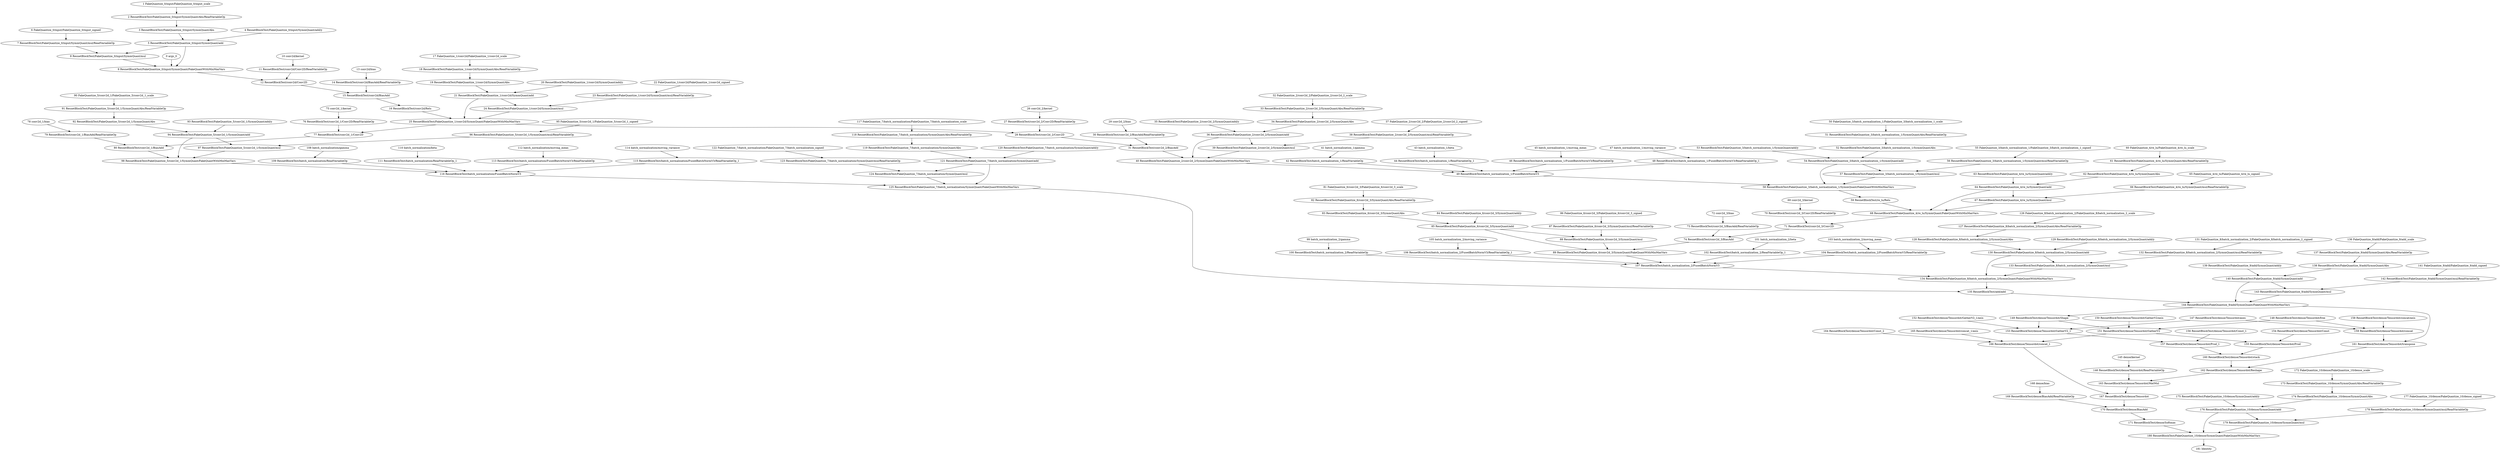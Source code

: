 strict digraph  {
"0 args_0" [id=0, op=Placeholder];
"1 FakeQuantize_0/input/FakeQuantize_0/input_scale" [id=1, op=Placeholder];
"2 ResnetBlockTest/FakeQuantize_0/input/SymmQuant/Abs/ReadVariableOp" [id=2, op=ReadVariableOp];
"3 ResnetBlockTest/FakeQuantize_0/input/SymmQuant/Abs" [id=3, op=Abs];
"4 ResnetBlockTest/FakeQuantize_0/input/SymmQuant/add/y" [id=4, op=Const];
"5 ResnetBlockTest/FakeQuantize_0/input/SymmQuant/add" [id=5, op=AddV2];
"6 FakeQuantize_0/input/FakeQuantize_0/input_signed" [id=6, op=Placeholder];
"7 ResnetBlockTest/FakeQuantize_0/input/SymmQuant/mul/ReadVariableOp" [id=7, op=ReadVariableOp];
"8 ResnetBlockTest/FakeQuantize_0/input/SymmQuant/mul" [id=8, op=Mul];
"9 ResnetBlockTest/FakeQuantize_0/input/SymmQuant/FakeQuantWithMinMaxVars" [id=9, op=FakeQuantWithMinMaxVars];
"10 conv2d/kernel" [id=10, op=Placeholder];
"11 ResnetBlockTest/conv2d/Conv2D/ReadVariableOp" [id=11, op=ReadVariableOp];
"12 ResnetBlockTest/conv2d/Conv2D" [id=12, op=Conv2D];
"13 conv2d/bias" [id=13, op=Placeholder];
"14 ResnetBlockTest/conv2d/BiasAdd/ReadVariableOp" [id=14, op=ReadVariableOp];
"15 ResnetBlockTest/conv2d/BiasAdd" [id=15, op=BiasAdd];
"16 ResnetBlockTest/conv2d/Relu" [id=16, op=Relu];
"17 FakeQuantize_1/conv2d/FakeQuantize_1/conv2d_scale" [id=17, op=Placeholder];
"18 ResnetBlockTest/FakeQuantize_1/conv2d/SymmQuant/Abs/ReadVariableOp" [id=18, op=ReadVariableOp];
"19 ResnetBlockTest/FakeQuantize_1/conv2d/SymmQuant/Abs" [id=19, op=Abs];
"20 ResnetBlockTest/FakeQuantize_1/conv2d/SymmQuant/add/y" [id=20, op=Const];
"21 ResnetBlockTest/FakeQuantize_1/conv2d/SymmQuant/add" [id=21, op=AddV2];
"22 FakeQuantize_1/conv2d/FakeQuantize_1/conv2d_signed" [id=22, op=Placeholder];
"23 ResnetBlockTest/FakeQuantize_1/conv2d/SymmQuant/mul/ReadVariableOp" [id=23, op=ReadVariableOp];
"24 ResnetBlockTest/FakeQuantize_1/conv2d/SymmQuant/mul" [id=24, op=Mul];
"25 ResnetBlockTest/FakeQuantize_1/conv2d/SymmQuant/FakeQuantWithMinMaxVars" [id=25, op=FakeQuantWithMinMaxVars];
"26 conv2d_2/kernel" [id=26, op=Placeholder];
"27 ResnetBlockTest/conv2d_2/Conv2D/ReadVariableOp" [id=27, op=ReadVariableOp];
"28 ResnetBlockTest/conv2d_2/Conv2D" [id=28, op=Conv2D];
"29 conv2d_2/bias" [id=29, op=Placeholder];
"30 ResnetBlockTest/conv2d_2/BiasAdd/ReadVariableOp" [id=30, op=ReadVariableOp];
"31 ResnetBlockTest/conv2d_2/BiasAdd" [id=31, op=BiasAdd];
"32 FakeQuantize_2/conv2d_2/FakeQuantize_2/conv2d_2_scale" [id=32, op=Placeholder];
"33 ResnetBlockTest/FakeQuantize_2/conv2d_2/SymmQuant/Abs/ReadVariableOp" [id=33, op=ReadVariableOp];
"34 ResnetBlockTest/FakeQuantize_2/conv2d_2/SymmQuant/Abs" [id=34, op=Abs];
"35 ResnetBlockTest/FakeQuantize_2/conv2d_2/SymmQuant/add/y" [id=35, op=Const];
"36 ResnetBlockTest/FakeQuantize_2/conv2d_2/SymmQuant/add" [id=36, op=AddV2];
"37 FakeQuantize_2/conv2d_2/FakeQuantize_2/conv2d_2_signed" [id=37, op=Placeholder];
"38 ResnetBlockTest/FakeQuantize_2/conv2d_2/SymmQuant/mul/ReadVariableOp" [id=38, op=ReadVariableOp];
"39 ResnetBlockTest/FakeQuantize_2/conv2d_2/SymmQuant/mul" [id=39, op=Mul];
"40 ResnetBlockTest/FakeQuantize_2/conv2d_2/SymmQuant/FakeQuantWithMinMaxVars" [id=40, op=FakeQuantWithMinMaxVars];
"41 batch_normalization_1/gamma" [id=41, op=Placeholder];
"42 ResnetBlockTest/batch_normalization_1/ReadVariableOp" [id=42, op=ReadVariableOp];
"43 batch_normalization_1/beta" [id=43, op=Placeholder];
"44 ResnetBlockTest/batch_normalization_1/ReadVariableOp_1" [id=44, op=ReadVariableOp];
"45 batch_normalization_1/moving_mean" [id=45, op=Placeholder];
"46 ResnetBlockTest/batch_normalization_1/FusedBatchNormV3/ReadVariableOp" [id=46, op=ReadVariableOp];
"47 batch_normalization_1/moving_variance" [id=47, op=Placeholder];
"48 ResnetBlockTest/batch_normalization_1/FusedBatchNormV3/ReadVariableOp_1" [id=48, op=ReadVariableOp];
"49 ResnetBlockTest/batch_normalization_1/FusedBatchNormV3" [id=49, op=FusedBatchNormV3];
"50 FakeQuantize_3/batch_normalization_1/FakeQuantize_3/batch_normalization_1_scale" [id=50, op=Placeholder];
"51 ResnetBlockTest/FakeQuantize_3/batch_normalization_1/SymmQuant/Abs/ReadVariableOp" [id=51, op=ReadVariableOp];
"52 ResnetBlockTest/FakeQuantize_3/batch_normalization_1/SymmQuant/Abs" [id=52, op=Abs];
"53 ResnetBlockTest/FakeQuantize_3/batch_normalization_1/SymmQuant/add/y" [id=53, op=Const];
"54 ResnetBlockTest/FakeQuantize_3/batch_normalization_1/SymmQuant/add" [id=54, op=AddV2];
"55 FakeQuantize_3/batch_normalization_1/FakeQuantize_3/batch_normalization_1_signed" [id=55, op=Placeholder];
"56 ResnetBlockTest/FakeQuantize_3/batch_normalization_1/SymmQuant/mul/ReadVariableOp" [id=56, op=ReadVariableOp];
"57 ResnetBlockTest/FakeQuantize_3/batch_normalization_1/SymmQuant/mul" [id=57, op=Mul];
"58 ResnetBlockTest/FakeQuantize_3/batch_normalization_1/SymmQuant/FakeQuantWithMinMaxVars" [id=58, op=FakeQuantWithMinMaxVars];
"59 ResnetBlockTest/re_lu/Relu" [id=59, op=Relu];
"60 FakeQuantize_4/re_lu/FakeQuantize_4/re_lu_scale" [id=60, op=Placeholder];
"61 ResnetBlockTest/FakeQuantize_4/re_lu/SymmQuant/Abs/ReadVariableOp" [id=61, op=ReadVariableOp];
"62 ResnetBlockTest/FakeQuantize_4/re_lu/SymmQuant/Abs" [id=62, op=Abs];
"63 ResnetBlockTest/FakeQuantize_4/re_lu/SymmQuant/add/y" [id=63, op=Const];
"64 ResnetBlockTest/FakeQuantize_4/re_lu/SymmQuant/add" [id=64, op=AddV2];
"65 FakeQuantize_4/re_lu/FakeQuantize_4/re_lu_signed" [id=65, op=Placeholder];
"66 ResnetBlockTest/FakeQuantize_4/re_lu/SymmQuant/mul/ReadVariableOp" [id=66, op=ReadVariableOp];
"67 ResnetBlockTest/FakeQuantize_4/re_lu/SymmQuant/mul" [id=67, op=Mul];
"68 ResnetBlockTest/FakeQuantize_4/re_lu/SymmQuant/FakeQuantWithMinMaxVars" [id=68, op=FakeQuantWithMinMaxVars];
"69 conv2d_3/kernel" [id=69, op=Placeholder];
"70 ResnetBlockTest/conv2d_3/Conv2D/ReadVariableOp" [id=70, op=ReadVariableOp];
"71 ResnetBlockTest/conv2d_3/Conv2D" [id=71, op=Conv2D];
"72 conv2d_3/bias" [id=72, op=Placeholder];
"73 ResnetBlockTest/conv2d_3/BiasAdd/ReadVariableOp" [id=73, op=ReadVariableOp];
"74 ResnetBlockTest/conv2d_3/BiasAdd" [id=74, op=BiasAdd];
"75 conv2d_1/kernel" [id=75, op=Placeholder];
"76 ResnetBlockTest/conv2d_1/Conv2D/ReadVariableOp" [id=76, op=ReadVariableOp];
"77 ResnetBlockTest/conv2d_1/Conv2D" [id=77, op=Conv2D];
"78 conv2d_1/bias" [id=78, op=Placeholder];
"79 ResnetBlockTest/conv2d_1/BiasAdd/ReadVariableOp" [id=79, op=ReadVariableOp];
"80 ResnetBlockTest/conv2d_1/BiasAdd" [id=80, op=BiasAdd];
"81 FakeQuantize_6/conv2d_3/FakeQuantize_6/conv2d_3_scale" [id=81, op=Placeholder];
"82 ResnetBlockTest/FakeQuantize_6/conv2d_3/SymmQuant/Abs/ReadVariableOp" [id=82, op=ReadVariableOp];
"83 ResnetBlockTest/FakeQuantize_6/conv2d_3/SymmQuant/Abs" [id=83, op=Abs];
"84 ResnetBlockTest/FakeQuantize_6/conv2d_3/SymmQuant/add/y" [id=84, op=Const];
"85 ResnetBlockTest/FakeQuantize_6/conv2d_3/SymmQuant/add" [id=85, op=AddV2];
"86 FakeQuantize_6/conv2d_3/FakeQuantize_6/conv2d_3_signed" [id=86, op=Placeholder];
"87 ResnetBlockTest/FakeQuantize_6/conv2d_3/SymmQuant/mul/ReadVariableOp" [id=87, op=ReadVariableOp];
"88 ResnetBlockTest/FakeQuantize_6/conv2d_3/SymmQuant/mul" [id=88, op=Mul];
"89 ResnetBlockTest/FakeQuantize_6/conv2d_3/SymmQuant/FakeQuantWithMinMaxVars" [id=89, op=FakeQuantWithMinMaxVars];
"90 FakeQuantize_5/conv2d_1/FakeQuantize_5/conv2d_1_scale" [id=90, op=Placeholder];
"91 ResnetBlockTest/FakeQuantize_5/conv2d_1/SymmQuant/Abs/ReadVariableOp" [id=91, op=ReadVariableOp];
"92 ResnetBlockTest/FakeQuantize_5/conv2d_1/SymmQuant/Abs" [id=92, op=Abs];
"93 ResnetBlockTest/FakeQuantize_5/conv2d_1/SymmQuant/add/y" [id=93, op=Const];
"94 ResnetBlockTest/FakeQuantize_5/conv2d_1/SymmQuant/add" [id=94, op=AddV2];
"95 FakeQuantize_5/conv2d_1/FakeQuantize_5/conv2d_1_signed" [id=95, op=Placeholder];
"96 ResnetBlockTest/FakeQuantize_5/conv2d_1/SymmQuant/mul/ReadVariableOp" [id=96, op=ReadVariableOp];
"97 ResnetBlockTest/FakeQuantize_5/conv2d_1/SymmQuant/mul" [id=97, op=Mul];
"98 ResnetBlockTest/FakeQuantize_5/conv2d_1/SymmQuant/FakeQuantWithMinMaxVars" [id=98, op=FakeQuantWithMinMaxVars];
"99 batch_normalization_2/gamma" [id=99, op=Placeholder];
"100 ResnetBlockTest/batch_normalization_2/ReadVariableOp" [id=100, op=ReadVariableOp];
"101 batch_normalization_2/beta" [id=101, op=Placeholder];
"102 ResnetBlockTest/batch_normalization_2/ReadVariableOp_1" [id=102, op=ReadVariableOp];
"103 batch_normalization_2/moving_mean" [id=103, op=Placeholder];
"104 ResnetBlockTest/batch_normalization_2/FusedBatchNormV3/ReadVariableOp" [id=104, op=ReadVariableOp];
"105 batch_normalization_2/moving_variance" [id=105, op=Placeholder];
"106 ResnetBlockTest/batch_normalization_2/FusedBatchNormV3/ReadVariableOp_1" [id=106, op=ReadVariableOp];
"107 ResnetBlockTest/batch_normalization_2/FusedBatchNormV3" [id=107, op=FusedBatchNormV3];
"108 batch_normalization/gamma" [id=108, op=Placeholder];
"109 ResnetBlockTest/batch_normalization/ReadVariableOp" [id=109, op=ReadVariableOp];
"110 batch_normalization/beta" [id=110, op=Placeholder];
"111 ResnetBlockTest/batch_normalization/ReadVariableOp_1" [id=111, op=ReadVariableOp];
"112 batch_normalization/moving_mean" [id=112, op=Placeholder];
"113 ResnetBlockTest/batch_normalization/FusedBatchNormV3/ReadVariableOp" [id=113, op=ReadVariableOp];
"114 batch_normalization/moving_variance" [id=114, op=Placeholder];
"115 ResnetBlockTest/batch_normalization/FusedBatchNormV3/ReadVariableOp_1" [id=115, op=ReadVariableOp];
"116 ResnetBlockTest/batch_normalization/FusedBatchNormV3" [id=116, op=FusedBatchNormV3];
"117 FakeQuantize_7/batch_normalization/FakeQuantize_7/batch_normalization_scale" [id=117, op=Placeholder];
"118 ResnetBlockTest/FakeQuantize_7/batch_normalization/SymmQuant/Abs/ReadVariableOp" [id=118, op=ReadVariableOp];
"119 ResnetBlockTest/FakeQuantize_7/batch_normalization/SymmQuant/Abs" [id=119, op=Abs];
"120 ResnetBlockTest/FakeQuantize_7/batch_normalization/SymmQuant/add/y" [id=120, op=Const];
"121 ResnetBlockTest/FakeQuantize_7/batch_normalization/SymmQuant/add" [id=121, op=AddV2];
"122 FakeQuantize_7/batch_normalization/FakeQuantize_7/batch_normalization_signed" [id=122, op=Placeholder];
"123 ResnetBlockTest/FakeQuantize_7/batch_normalization/SymmQuant/mul/ReadVariableOp" [id=123, op=ReadVariableOp];
"124 ResnetBlockTest/FakeQuantize_7/batch_normalization/SymmQuant/mul" [id=124, op=Mul];
"125 ResnetBlockTest/FakeQuantize_7/batch_normalization/SymmQuant/FakeQuantWithMinMaxVars" [id=125, op=FakeQuantWithMinMaxVars];
"126 FakeQuantize_8/batch_normalization_2/FakeQuantize_8/batch_normalization_2_scale" [id=126, op=Placeholder];
"127 ResnetBlockTest/FakeQuantize_8/batch_normalization_2/SymmQuant/Abs/ReadVariableOp" [id=127, op=ReadVariableOp];
"128 ResnetBlockTest/FakeQuantize_8/batch_normalization_2/SymmQuant/Abs" [id=128, op=Abs];
"129 ResnetBlockTest/FakeQuantize_8/batch_normalization_2/SymmQuant/add/y" [id=129, op=Const];
"130 ResnetBlockTest/FakeQuantize_8/batch_normalization_2/SymmQuant/add" [id=130, op=AddV2];
"131 FakeQuantize_8/batch_normalization_2/FakeQuantize_8/batch_normalization_2_signed" [id=131, op=Placeholder];
"132 ResnetBlockTest/FakeQuantize_8/batch_normalization_2/SymmQuant/mul/ReadVariableOp" [id=132, op=ReadVariableOp];
"133 ResnetBlockTest/FakeQuantize_8/batch_normalization_2/SymmQuant/mul" [id=133, op=Mul];
"134 ResnetBlockTest/FakeQuantize_8/batch_normalization_2/SymmQuant/FakeQuantWithMinMaxVars" [id=134, op=FakeQuantWithMinMaxVars];
"135 ResnetBlockTest/add/add" [id=135, op=AddV2];
"136 FakeQuantize_9/add/FakeQuantize_9/add_scale" [id=136, op=Placeholder];
"137 ResnetBlockTest/FakeQuantize_9/add/SymmQuant/Abs/ReadVariableOp" [id=137, op=ReadVariableOp];
"138 ResnetBlockTest/FakeQuantize_9/add/SymmQuant/Abs" [id=138, op=Abs];
"139 ResnetBlockTest/FakeQuantize_9/add/SymmQuant/add/y" [id=139, op=Const];
"140 ResnetBlockTest/FakeQuantize_9/add/SymmQuant/add" [id=140, op=AddV2];
"141 FakeQuantize_9/add/FakeQuantize_9/add_signed" [id=141, op=Placeholder];
"142 ResnetBlockTest/FakeQuantize_9/add/SymmQuant/mul/ReadVariableOp" [id=142, op=ReadVariableOp];
"143 ResnetBlockTest/FakeQuantize_9/add/SymmQuant/mul" [id=143, op=Mul];
"144 ResnetBlockTest/FakeQuantize_9/add/SymmQuant/FakeQuantWithMinMaxVars" [id=144, op=FakeQuantWithMinMaxVars];
"145 dense/kernel" [id=145, op=Placeholder];
"146 ResnetBlockTest/dense/Tensordot/ReadVariableOp" [id=146, op=ReadVariableOp];
"147 ResnetBlockTest/dense/Tensordot/axes" [id=147, op=Const];
"148 ResnetBlockTest/dense/Tensordot/free" [id=148, op=Const];
"149 ResnetBlockTest/dense/Tensordot/Shape" [id=149, op=Shape];
"150 ResnetBlockTest/dense/Tensordot/GatherV2/axis" [id=150, op=Const];
"151 ResnetBlockTest/dense/Tensordot/GatherV2" [id=151, op=GatherV2];
"152 ResnetBlockTest/dense/Tensordot/GatherV2_1/axis" [id=152, op=Const];
"153 ResnetBlockTest/dense/Tensordot/GatherV2_1" [id=153, op=GatherV2];
"154 ResnetBlockTest/dense/Tensordot/Const" [id=154, op=Const];
"155 ResnetBlockTest/dense/Tensordot/Prod" [id=155, op=Prod];
"156 ResnetBlockTest/dense/Tensordot/Const_1" [id=156, op=Const];
"157 ResnetBlockTest/dense/Tensordot/Prod_1" [id=157, op=Prod];
"158 ResnetBlockTest/dense/Tensordot/concat/axis" [id=158, op=Const];
"159 ResnetBlockTest/dense/Tensordot/concat" [id=159, op=ConcatV2];
"160 ResnetBlockTest/dense/Tensordot/stack" [id=160, op=Pack];
"161 ResnetBlockTest/dense/Tensordot/transpose" [id=161, op=Transpose];
"162 ResnetBlockTest/dense/Tensordot/Reshape" [id=162, op=Reshape];
"163 ResnetBlockTest/dense/Tensordot/MatMul" [id=163, op=MatMul];
"164 ResnetBlockTest/dense/Tensordot/Const_2" [id=164, op=Const];
"165 ResnetBlockTest/dense/Tensordot/concat_1/axis" [id=165, op=Const];
"166 ResnetBlockTest/dense/Tensordot/concat_1" [id=166, op=ConcatV2];
"167 ResnetBlockTest/dense/Tensordot" [id=167, op=Reshape];
"168 dense/bias" [id=168, op=Placeholder];
"169 ResnetBlockTest/dense/BiasAdd/ReadVariableOp" [id=169, op=ReadVariableOp];
"170 ResnetBlockTest/dense/BiasAdd" [id=170, op=BiasAdd];
"171 ResnetBlockTest/dense/Softmax" [id=171, op=Softmax];
"172 FakeQuantize_10/dense/FakeQuantize_10/dense_scale" [id=172, op=Placeholder];
"173 ResnetBlockTest/FakeQuantize_10/dense/SymmQuant/Abs/ReadVariableOp" [id=173, op=ReadVariableOp];
"174 ResnetBlockTest/FakeQuantize_10/dense/SymmQuant/Abs" [id=174, op=Abs];
"175 ResnetBlockTest/FakeQuantize_10/dense/SymmQuant/add/y" [id=175, op=Const];
"176 ResnetBlockTest/FakeQuantize_10/dense/SymmQuant/add" [id=176, op=AddV2];
"177 FakeQuantize_10/dense/FakeQuantize_10/dense_signed" [id=177, op=Placeholder];
"178 ResnetBlockTest/FakeQuantize_10/dense/SymmQuant/mul/ReadVariableOp" [id=178, op=ReadVariableOp];
"179 ResnetBlockTest/FakeQuantize_10/dense/SymmQuant/mul" [id=179, op=Mul];
"180 ResnetBlockTest/FakeQuantize_10/dense/SymmQuant/FakeQuantWithMinMaxVars" [id=180, op=FakeQuantWithMinMaxVars];
"181 Identity" [id=181, op=Identity];
"0 args_0" -> "9 ResnetBlockTest/FakeQuantize_0/input/SymmQuant/FakeQuantWithMinMaxVars";
"1 FakeQuantize_0/input/FakeQuantize_0/input_scale" -> "2 ResnetBlockTest/FakeQuantize_0/input/SymmQuant/Abs/ReadVariableOp";
"2 ResnetBlockTest/FakeQuantize_0/input/SymmQuant/Abs/ReadVariableOp" -> "3 ResnetBlockTest/FakeQuantize_0/input/SymmQuant/Abs";
"3 ResnetBlockTest/FakeQuantize_0/input/SymmQuant/Abs" -> "5 ResnetBlockTest/FakeQuantize_0/input/SymmQuant/add";
"4 ResnetBlockTest/FakeQuantize_0/input/SymmQuant/add/y" -> "5 ResnetBlockTest/FakeQuantize_0/input/SymmQuant/add";
"5 ResnetBlockTest/FakeQuantize_0/input/SymmQuant/add" -> "8 ResnetBlockTest/FakeQuantize_0/input/SymmQuant/mul";
"5 ResnetBlockTest/FakeQuantize_0/input/SymmQuant/add" -> "9 ResnetBlockTest/FakeQuantize_0/input/SymmQuant/FakeQuantWithMinMaxVars";
"6 FakeQuantize_0/input/FakeQuantize_0/input_signed" -> "7 ResnetBlockTest/FakeQuantize_0/input/SymmQuant/mul/ReadVariableOp";
"7 ResnetBlockTest/FakeQuantize_0/input/SymmQuant/mul/ReadVariableOp" -> "8 ResnetBlockTest/FakeQuantize_0/input/SymmQuant/mul";
"8 ResnetBlockTest/FakeQuantize_0/input/SymmQuant/mul" -> "9 ResnetBlockTest/FakeQuantize_0/input/SymmQuant/FakeQuantWithMinMaxVars";
"9 ResnetBlockTest/FakeQuantize_0/input/SymmQuant/FakeQuantWithMinMaxVars" -> "12 ResnetBlockTest/conv2d/Conv2D";
"10 conv2d/kernel" -> "11 ResnetBlockTest/conv2d/Conv2D/ReadVariableOp";
"11 ResnetBlockTest/conv2d/Conv2D/ReadVariableOp" -> "12 ResnetBlockTest/conv2d/Conv2D";
"12 ResnetBlockTest/conv2d/Conv2D" -> "15 ResnetBlockTest/conv2d/BiasAdd";
"13 conv2d/bias" -> "14 ResnetBlockTest/conv2d/BiasAdd/ReadVariableOp";
"14 ResnetBlockTest/conv2d/BiasAdd/ReadVariableOp" -> "15 ResnetBlockTest/conv2d/BiasAdd";
"15 ResnetBlockTest/conv2d/BiasAdd" -> "16 ResnetBlockTest/conv2d/Relu";
"16 ResnetBlockTest/conv2d/Relu" -> "25 ResnetBlockTest/FakeQuantize_1/conv2d/SymmQuant/FakeQuantWithMinMaxVars";
"17 FakeQuantize_1/conv2d/FakeQuantize_1/conv2d_scale" -> "18 ResnetBlockTest/FakeQuantize_1/conv2d/SymmQuant/Abs/ReadVariableOp";
"18 ResnetBlockTest/FakeQuantize_1/conv2d/SymmQuant/Abs/ReadVariableOp" -> "19 ResnetBlockTest/FakeQuantize_1/conv2d/SymmQuant/Abs";
"19 ResnetBlockTest/FakeQuantize_1/conv2d/SymmQuant/Abs" -> "21 ResnetBlockTest/FakeQuantize_1/conv2d/SymmQuant/add";
"20 ResnetBlockTest/FakeQuantize_1/conv2d/SymmQuant/add/y" -> "21 ResnetBlockTest/FakeQuantize_1/conv2d/SymmQuant/add";
"21 ResnetBlockTest/FakeQuantize_1/conv2d/SymmQuant/add" -> "24 ResnetBlockTest/FakeQuantize_1/conv2d/SymmQuant/mul";
"21 ResnetBlockTest/FakeQuantize_1/conv2d/SymmQuant/add" -> "25 ResnetBlockTest/FakeQuantize_1/conv2d/SymmQuant/FakeQuantWithMinMaxVars";
"22 FakeQuantize_1/conv2d/FakeQuantize_1/conv2d_signed" -> "23 ResnetBlockTest/FakeQuantize_1/conv2d/SymmQuant/mul/ReadVariableOp";
"23 ResnetBlockTest/FakeQuantize_1/conv2d/SymmQuant/mul/ReadVariableOp" -> "24 ResnetBlockTest/FakeQuantize_1/conv2d/SymmQuant/mul";
"24 ResnetBlockTest/FakeQuantize_1/conv2d/SymmQuant/mul" -> "25 ResnetBlockTest/FakeQuantize_1/conv2d/SymmQuant/FakeQuantWithMinMaxVars";
"25 ResnetBlockTest/FakeQuantize_1/conv2d/SymmQuant/FakeQuantWithMinMaxVars" -> "28 ResnetBlockTest/conv2d_2/Conv2D";
"25 ResnetBlockTest/FakeQuantize_1/conv2d/SymmQuant/FakeQuantWithMinMaxVars" -> "77 ResnetBlockTest/conv2d_1/Conv2D";
"26 conv2d_2/kernel" -> "27 ResnetBlockTest/conv2d_2/Conv2D/ReadVariableOp";
"27 ResnetBlockTest/conv2d_2/Conv2D/ReadVariableOp" -> "28 ResnetBlockTest/conv2d_2/Conv2D";
"28 ResnetBlockTest/conv2d_2/Conv2D" -> "31 ResnetBlockTest/conv2d_2/BiasAdd";
"29 conv2d_2/bias" -> "30 ResnetBlockTest/conv2d_2/BiasAdd/ReadVariableOp";
"30 ResnetBlockTest/conv2d_2/BiasAdd/ReadVariableOp" -> "31 ResnetBlockTest/conv2d_2/BiasAdd";
"31 ResnetBlockTest/conv2d_2/BiasAdd" -> "40 ResnetBlockTest/FakeQuantize_2/conv2d_2/SymmQuant/FakeQuantWithMinMaxVars";
"32 FakeQuantize_2/conv2d_2/FakeQuantize_2/conv2d_2_scale" -> "33 ResnetBlockTest/FakeQuantize_2/conv2d_2/SymmQuant/Abs/ReadVariableOp";
"33 ResnetBlockTest/FakeQuantize_2/conv2d_2/SymmQuant/Abs/ReadVariableOp" -> "34 ResnetBlockTest/FakeQuantize_2/conv2d_2/SymmQuant/Abs";
"34 ResnetBlockTest/FakeQuantize_2/conv2d_2/SymmQuant/Abs" -> "36 ResnetBlockTest/FakeQuantize_2/conv2d_2/SymmQuant/add";
"35 ResnetBlockTest/FakeQuantize_2/conv2d_2/SymmQuant/add/y" -> "36 ResnetBlockTest/FakeQuantize_2/conv2d_2/SymmQuant/add";
"36 ResnetBlockTest/FakeQuantize_2/conv2d_2/SymmQuant/add" -> "39 ResnetBlockTest/FakeQuantize_2/conv2d_2/SymmQuant/mul";
"36 ResnetBlockTest/FakeQuantize_2/conv2d_2/SymmQuant/add" -> "40 ResnetBlockTest/FakeQuantize_2/conv2d_2/SymmQuant/FakeQuantWithMinMaxVars";
"37 FakeQuantize_2/conv2d_2/FakeQuantize_2/conv2d_2_signed" -> "38 ResnetBlockTest/FakeQuantize_2/conv2d_2/SymmQuant/mul/ReadVariableOp";
"38 ResnetBlockTest/FakeQuantize_2/conv2d_2/SymmQuant/mul/ReadVariableOp" -> "39 ResnetBlockTest/FakeQuantize_2/conv2d_2/SymmQuant/mul";
"39 ResnetBlockTest/FakeQuantize_2/conv2d_2/SymmQuant/mul" -> "40 ResnetBlockTest/FakeQuantize_2/conv2d_2/SymmQuant/FakeQuantWithMinMaxVars";
"40 ResnetBlockTest/FakeQuantize_2/conv2d_2/SymmQuant/FakeQuantWithMinMaxVars" -> "49 ResnetBlockTest/batch_normalization_1/FusedBatchNormV3";
"41 batch_normalization_1/gamma" -> "42 ResnetBlockTest/batch_normalization_1/ReadVariableOp";
"42 ResnetBlockTest/batch_normalization_1/ReadVariableOp" -> "49 ResnetBlockTest/batch_normalization_1/FusedBatchNormV3";
"43 batch_normalization_1/beta" -> "44 ResnetBlockTest/batch_normalization_1/ReadVariableOp_1";
"44 ResnetBlockTest/batch_normalization_1/ReadVariableOp_1" -> "49 ResnetBlockTest/batch_normalization_1/FusedBatchNormV3";
"45 batch_normalization_1/moving_mean" -> "46 ResnetBlockTest/batch_normalization_1/FusedBatchNormV3/ReadVariableOp";
"46 ResnetBlockTest/batch_normalization_1/FusedBatchNormV3/ReadVariableOp" -> "49 ResnetBlockTest/batch_normalization_1/FusedBatchNormV3";
"47 batch_normalization_1/moving_variance" -> "48 ResnetBlockTest/batch_normalization_1/FusedBatchNormV3/ReadVariableOp_1";
"48 ResnetBlockTest/batch_normalization_1/FusedBatchNormV3/ReadVariableOp_1" -> "49 ResnetBlockTest/batch_normalization_1/FusedBatchNormV3";
"49 ResnetBlockTest/batch_normalization_1/FusedBatchNormV3" -> "58 ResnetBlockTest/FakeQuantize_3/batch_normalization_1/SymmQuant/FakeQuantWithMinMaxVars";
"50 FakeQuantize_3/batch_normalization_1/FakeQuantize_3/batch_normalization_1_scale" -> "51 ResnetBlockTest/FakeQuantize_3/batch_normalization_1/SymmQuant/Abs/ReadVariableOp";
"51 ResnetBlockTest/FakeQuantize_3/batch_normalization_1/SymmQuant/Abs/ReadVariableOp" -> "52 ResnetBlockTest/FakeQuantize_3/batch_normalization_1/SymmQuant/Abs";
"52 ResnetBlockTest/FakeQuantize_3/batch_normalization_1/SymmQuant/Abs" -> "54 ResnetBlockTest/FakeQuantize_3/batch_normalization_1/SymmQuant/add";
"53 ResnetBlockTest/FakeQuantize_3/batch_normalization_1/SymmQuant/add/y" -> "54 ResnetBlockTest/FakeQuantize_3/batch_normalization_1/SymmQuant/add";
"54 ResnetBlockTest/FakeQuantize_3/batch_normalization_1/SymmQuant/add" -> "57 ResnetBlockTest/FakeQuantize_3/batch_normalization_1/SymmQuant/mul";
"54 ResnetBlockTest/FakeQuantize_3/batch_normalization_1/SymmQuant/add" -> "58 ResnetBlockTest/FakeQuantize_3/batch_normalization_1/SymmQuant/FakeQuantWithMinMaxVars";
"55 FakeQuantize_3/batch_normalization_1/FakeQuantize_3/batch_normalization_1_signed" -> "56 ResnetBlockTest/FakeQuantize_3/batch_normalization_1/SymmQuant/mul/ReadVariableOp";
"56 ResnetBlockTest/FakeQuantize_3/batch_normalization_1/SymmQuant/mul/ReadVariableOp" -> "57 ResnetBlockTest/FakeQuantize_3/batch_normalization_1/SymmQuant/mul";
"57 ResnetBlockTest/FakeQuantize_3/batch_normalization_1/SymmQuant/mul" -> "58 ResnetBlockTest/FakeQuantize_3/batch_normalization_1/SymmQuant/FakeQuantWithMinMaxVars";
"58 ResnetBlockTest/FakeQuantize_3/batch_normalization_1/SymmQuant/FakeQuantWithMinMaxVars" -> "59 ResnetBlockTest/re_lu/Relu";
"59 ResnetBlockTest/re_lu/Relu" -> "68 ResnetBlockTest/FakeQuantize_4/re_lu/SymmQuant/FakeQuantWithMinMaxVars";
"60 FakeQuantize_4/re_lu/FakeQuantize_4/re_lu_scale" -> "61 ResnetBlockTest/FakeQuantize_4/re_lu/SymmQuant/Abs/ReadVariableOp";
"61 ResnetBlockTest/FakeQuantize_4/re_lu/SymmQuant/Abs/ReadVariableOp" -> "62 ResnetBlockTest/FakeQuantize_4/re_lu/SymmQuant/Abs";
"62 ResnetBlockTest/FakeQuantize_4/re_lu/SymmQuant/Abs" -> "64 ResnetBlockTest/FakeQuantize_4/re_lu/SymmQuant/add";
"63 ResnetBlockTest/FakeQuantize_4/re_lu/SymmQuant/add/y" -> "64 ResnetBlockTest/FakeQuantize_4/re_lu/SymmQuant/add";
"64 ResnetBlockTest/FakeQuantize_4/re_lu/SymmQuant/add" -> "67 ResnetBlockTest/FakeQuantize_4/re_lu/SymmQuant/mul";
"64 ResnetBlockTest/FakeQuantize_4/re_lu/SymmQuant/add" -> "68 ResnetBlockTest/FakeQuantize_4/re_lu/SymmQuant/FakeQuantWithMinMaxVars";
"65 FakeQuantize_4/re_lu/FakeQuantize_4/re_lu_signed" -> "66 ResnetBlockTest/FakeQuantize_4/re_lu/SymmQuant/mul/ReadVariableOp";
"66 ResnetBlockTest/FakeQuantize_4/re_lu/SymmQuant/mul/ReadVariableOp" -> "67 ResnetBlockTest/FakeQuantize_4/re_lu/SymmQuant/mul";
"67 ResnetBlockTest/FakeQuantize_4/re_lu/SymmQuant/mul" -> "68 ResnetBlockTest/FakeQuantize_4/re_lu/SymmQuant/FakeQuantWithMinMaxVars";
"68 ResnetBlockTest/FakeQuantize_4/re_lu/SymmQuant/FakeQuantWithMinMaxVars" -> "71 ResnetBlockTest/conv2d_3/Conv2D";
"69 conv2d_3/kernel" -> "70 ResnetBlockTest/conv2d_3/Conv2D/ReadVariableOp";
"70 ResnetBlockTest/conv2d_3/Conv2D/ReadVariableOp" -> "71 ResnetBlockTest/conv2d_3/Conv2D";
"71 ResnetBlockTest/conv2d_3/Conv2D" -> "74 ResnetBlockTest/conv2d_3/BiasAdd";
"72 conv2d_3/bias" -> "73 ResnetBlockTest/conv2d_3/BiasAdd/ReadVariableOp";
"73 ResnetBlockTest/conv2d_3/BiasAdd/ReadVariableOp" -> "74 ResnetBlockTest/conv2d_3/BiasAdd";
"74 ResnetBlockTest/conv2d_3/BiasAdd" -> "89 ResnetBlockTest/FakeQuantize_6/conv2d_3/SymmQuant/FakeQuantWithMinMaxVars";
"75 conv2d_1/kernel" -> "76 ResnetBlockTest/conv2d_1/Conv2D/ReadVariableOp";
"76 ResnetBlockTest/conv2d_1/Conv2D/ReadVariableOp" -> "77 ResnetBlockTest/conv2d_1/Conv2D";
"77 ResnetBlockTest/conv2d_1/Conv2D" -> "80 ResnetBlockTest/conv2d_1/BiasAdd";
"78 conv2d_1/bias" -> "79 ResnetBlockTest/conv2d_1/BiasAdd/ReadVariableOp";
"79 ResnetBlockTest/conv2d_1/BiasAdd/ReadVariableOp" -> "80 ResnetBlockTest/conv2d_1/BiasAdd";
"80 ResnetBlockTest/conv2d_1/BiasAdd" -> "98 ResnetBlockTest/FakeQuantize_5/conv2d_1/SymmQuant/FakeQuantWithMinMaxVars";
"81 FakeQuantize_6/conv2d_3/FakeQuantize_6/conv2d_3_scale" -> "82 ResnetBlockTest/FakeQuantize_6/conv2d_3/SymmQuant/Abs/ReadVariableOp";
"82 ResnetBlockTest/FakeQuantize_6/conv2d_3/SymmQuant/Abs/ReadVariableOp" -> "83 ResnetBlockTest/FakeQuantize_6/conv2d_3/SymmQuant/Abs";
"83 ResnetBlockTest/FakeQuantize_6/conv2d_3/SymmQuant/Abs" -> "85 ResnetBlockTest/FakeQuantize_6/conv2d_3/SymmQuant/add";
"84 ResnetBlockTest/FakeQuantize_6/conv2d_3/SymmQuant/add/y" -> "85 ResnetBlockTest/FakeQuantize_6/conv2d_3/SymmQuant/add";
"85 ResnetBlockTest/FakeQuantize_6/conv2d_3/SymmQuant/add" -> "88 ResnetBlockTest/FakeQuantize_6/conv2d_3/SymmQuant/mul";
"85 ResnetBlockTest/FakeQuantize_6/conv2d_3/SymmQuant/add" -> "89 ResnetBlockTest/FakeQuantize_6/conv2d_3/SymmQuant/FakeQuantWithMinMaxVars";
"86 FakeQuantize_6/conv2d_3/FakeQuantize_6/conv2d_3_signed" -> "87 ResnetBlockTest/FakeQuantize_6/conv2d_3/SymmQuant/mul/ReadVariableOp";
"87 ResnetBlockTest/FakeQuantize_6/conv2d_3/SymmQuant/mul/ReadVariableOp" -> "88 ResnetBlockTest/FakeQuantize_6/conv2d_3/SymmQuant/mul";
"88 ResnetBlockTest/FakeQuantize_6/conv2d_3/SymmQuant/mul" -> "89 ResnetBlockTest/FakeQuantize_6/conv2d_3/SymmQuant/FakeQuantWithMinMaxVars";
"89 ResnetBlockTest/FakeQuantize_6/conv2d_3/SymmQuant/FakeQuantWithMinMaxVars" -> "107 ResnetBlockTest/batch_normalization_2/FusedBatchNormV3";
"90 FakeQuantize_5/conv2d_1/FakeQuantize_5/conv2d_1_scale" -> "91 ResnetBlockTest/FakeQuantize_5/conv2d_1/SymmQuant/Abs/ReadVariableOp";
"91 ResnetBlockTest/FakeQuantize_5/conv2d_1/SymmQuant/Abs/ReadVariableOp" -> "92 ResnetBlockTest/FakeQuantize_5/conv2d_1/SymmQuant/Abs";
"92 ResnetBlockTest/FakeQuantize_5/conv2d_1/SymmQuant/Abs" -> "94 ResnetBlockTest/FakeQuantize_5/conv2d_1/SymmQuant/add";
"93 ResnetBlockTest/FakeQuantize_5/conv2d_1/SymmQuant/add/y" -> "94 ResnetBlockTest/FakeQuantize_5/conv2d_1/SymmQuant/add";
"94 ResnetBlockTest/FakeQuantize_5/conv2d_1/SymmQuant/add" -> "97 ResnetBlockTest/FakeQuantize_5/conv2d_1/SymmQuant/mul";
"94 ResnetBlockTest/FakeQuantize_5/conv2d_1/SymmQuant/add" -> "98 ResnetBlockTest/FakeQuantize_5/conv2d_1/SymmQuant/FakeQuantWithMinMaxVars";
"95 FakeQuantize_5/conv2d_1/FakeQuantize_5/conv2d_1_signed" -> "96 ResnetBlockTest/FakeQuantize_5/conv2d_1/SymmQuant/mul/ReadVariableOp";
"96 ResnetBlockTest/FakeQuantize_5/conv2d_1/SymmQuant/mul/ReadVariableOp" -> "97 ResnetBlockTest/FakeQuantize_5/conv2d_1/SymmQuant/mul";
"97 ResnetBlockTest/FakeQuantize_5/conv2d_1/SymmQuant/mul" -> "98 ResnetBlockTest/FakeQuantize_5/conv2d_1/SymmQuant/FakeQuantWithMinMaxVars";
"98 ResnetBlockTest/FakeQuantize_5/conv2d_1/SymmQuant/FakeQuantWithMinMaxVars" -> "116 ResnetBlockTest/batch_normalization/FusedBatchNormV3";
"99 batch_normalization_2/gamma" -> "100 ResnetBlockTest/batch_normalization_2/ReadVariableOp";
"100 ResnetBlockTest/batch_normalization_2/ReadVariableOp" -> "107 ResnetBlockTest/batch_normalization_2/FusedBatchNormV3";
"101 batch_normalization_2/beta" -> "102 ResnetBlockTest/batch_normalization_2/ReadVariableOp_1";
"102 ResnetBlockTest/batch_normalization_2/ReadVariableOp_1" -> "107 ResnetBlockTest/batch_normalization_2/FusedBatchNormV3";
"103 batch_normalization_2/moving_mean" -> "104 ResnetBlockTest/batch_normalization_2/FusedBatchNormV3/ReadVariableOp";
"104 ResnetBlockTest/batch_normalization_2/FusedBatchNormV3/ReadVariableOp" -> "107 ResnetBlockTest/batch_normalization_2/FusedBatchNormV3";
"105 batch_normalization_2/moving_variance" -> "106 ResnetBlockTest/batch_normalization_2/FusedBatchNormV3/ReadVariableOp_1";
"106 ResnetBlockTest/batch_normalization_2/FusedBatchNormV3/ReadVariableOp_1" -> "107 ResnetBlockTest/batch_normalization_2/FusedBatchNormV3";
"107 ResnetBlockTest/batch_normalization_2/FusedBatchNormV3" -> "134 ResnetBlockTest/FakeQuantize_8/batch_normalization_2/SymmQuant/FakeQuantWithMinMaxVars";
"108 batch_normalization/gamma" -> "109 ResnetBlockTest/batch_normalization/ReadVariableOp";
"109 ResnetBlockTest/batch_normalization/ReadVariableOp" -> "116 ResnetBlockTest/batch_normalization/FusedBatchNormV3";
"110 batch_normalization/beta" -> "111 ResnetBlockTest/batch_normalization/ReadVariableOp_1";
"111 ResnetBlockTest/batch_normalization/ReadVariableOp_1" -> "116 ResnetBlockTest/batch_normalization/FusedBatchNormV3";
"112 batch_normalization/moving_mean" -> "113 ResnetBlockTest/batch_normalization/FusedBatchNormV3/ReadVariableOp";
"113 ResnetBlockTest/batch_normalization/FusedBatchNormV3/ReadVariableOp" -> "116 ResnetBlockTest/batch_normalization/FusedBatchNormV3";
"114 batch_normalization/moving_variance" -> "115 ResnetBlockTest/batch_normalization/FusedBatchNormV3/ReadVariableOp_1";
"115 ResnetBlockTest/batch_normalization/FusedBatchNormV3/ReadVariableOp_1" -> "116 ResnetBlockTest/batch_normalization/FusedBatchNormV3";
"116 ResnetBlockTest/batch_normalization/FusedBatchNormV3" -> "125 ResnetBlockTest/FakeQuantize_7/batch_normalization/SymmQuant/FakeQuantWithMinMaxVars";
"117 FakeQuantize_7/batch_normalization/FakeQuantize_7/batch_normalization_scale" -> "118 ResnetBlockTest/FakeQuantize_7/batch_normalization/SymmQuant/Abs/ReadVariableOp";
"118 ResnetBlockTest/FakeQuantize_7/batch_normalization/SymmQuant/Abs/ReadVariableOp" -> "119 ResnetBlockTest/FakeQuantize_7/batch_normalization/SymmQuant/Abs";
"119 ResnetBlockTest/FakeQuantize_7/batch_normalization/SymmQuant/Abs" -> "121 ResnetBlockTest/FakeQuantize_7/batch_normalization/SymmQuant/add";
"120 ResnetBlockTest/FakeQuantize_7/batch_normalization/SymmQuant/add/y" -> "121 ResnetBlockTest/FakeQuantize_7/batch_normalization/SymmQuant/add";
"121 ResnetBlockTest/FakeQuantize_7/batch_normalization/SymmQuant/add" -> "124 ResnetBlockTest/FakeQuantize_7/batch_normalization/SymmQuant/mul";
"121 ResnetBlockTest/FakeQuantize_7/batch_normalization/SymmQuant/add" -> "125 ResnetBlockTest/FakeQuantize_7/batch_normalization/SymmQuant/FakeQuantWithMinMaxVars";
"122 FakeQuantize_7/batch_normalization/FakeQuantize_7/batch_normalization_signed" -> "123 ResnetBlockTest/FakeQuantize_7/batch_normalization/SymmQuant/mul/ReadVariableOp";
"123 ResnetBlockTest/FakeQuantize_7/batch_normalization/SymmQuant/mul/ReadVariableOp" -> "124 ResnetBlockTest/FakeQuantize_7/batch_normalization/SymmQuant/mul";
"124 ResnetBlockTest/FakeQuantize_7/batch_normalization/SymmQuant/mul" -> "125 ResnetBlockTest/FakeQuantize_7/batch_normalization/SymmQuant/FakeQuantWithMinMaxVars";
"125 ResnetBlockTest/FakeQuantize_7/batch_normalization/SymmQuant/FakeQuantWithMinMaxVars" -> "135 ResnetBlockTest/add/add";
"126 FakeQuantize_8/batch_normalization_2/FakeQuantize_8/batch_normalization_2_scale" -> "127 ResnetBlockTest/FakeQuantize_8/batch_normalization_2/SymmQuant/Abs/ReadVariableOp";
"127 ResnetBlockTest/FakeQuantize_8/batch_normalization_2/SymmQuant/Abs/ReadVariableOp" -> "128 ResnetBlockTest/FakeQuantize_8/batch_normalization_2/SymmQuant/Abs";
"128 ResnetBlockTest/FakeQuantize_8/batch_normalization_2/SymmQuant/Abs" -> "130 ResnetBlockTest/FakeQuantize_8/batch_normalization_2/SymmQuant/add";
"129 ResnetBlockTest/FakeQuantize_8/batch_normalization_2/SymmQuant/add/y" -> "130 ResnetBlockTest/FakeQuantize_8/batch_normalization_2/SymmQuant/add";
"130 ResnetBlockTest/FakeQuantize_8/batch_normalization_2/SymmQuant/add" -> "133 ResnetBlockTest/FakeQuantize_8/batch_normalization_2/SymmQuant/mul";
"130 ResnetBlockTest/FakeQuantize_8/batch_normalization_2/SymmQuant/add" -> "134 ResnetBlockTest/FakeQuantize_8/batch_normalization_2/SymmQuant/FakeQuantWithMinMaxVars";
"131 FakeQuantize_8/batch_normalization_2/FakeQuantize_8/batch_normalization_2_signed" -> "132 ResnetBlockTest/FakeQuantize_8/batch_normalization_2/SymmQuant/mul/ReadVariableOp";
"132 ResnetBlockTest/FakeQuantize_8/batch_normalization_2/SymmQuant/mul/ReadVariableOp" -> "133 ResnetBlockTest/FakeQuantize_8/batch_normalization_2/SymmQuant/mul";
"133 ResnetBlockTest/FakeQuantize_8/batch_normalization_2/SymmQuant/mul" -> "134 ResnetBlockTest/FakeQuantize_8/batch_normalization_2/SymmQuant/FakeQuantWithMinMaxVars";
"134 ResnetBlockTest/FakeQuantize_8/batch_normalization_2/SymmQuant/FakeQuantWithMinMaxVars" -> "135 ResnetBlockTest/add/add";
"135 ResnetBlockTest/add/add" -> "144 ResnetBlockTest/FakeQuantize_9/add/SymmQuant/FakeQuantWithMinMaxVars";
"136 FakeQuantize_9/add/FakeQuantize_9/add_scale" -> "137 ResnetBlockTest/FakeQuantize_9/add/SymmQuant/Abs/ReadVariableOp";
"137 ResnetBlockTest/FakeQuantize_9/add/SymmQuant/Abs/ReadVariableOp" -> "138 ResnetBlockTest/FakeQuantize_9/add/SymmQuant/Abs";
"138 ResnetBlockTest/FakeQuantize_9/add/SymmQuant/Abs" -> "140 ResnetBlockTest/FakeQuantize_9/add/SymmQuant/add";
"139 ResnetBlockTest/FakeQuantize_9/add/SymmQuant/add/y" -> "140 ResnetBlockTest/FakeQuantize_9/add/SymmQuant/add";
"140 ResnetBlockTest/FakeQuantize_9/add/SymmQuant/add" -> "143 ResnetBlockTest/FakeQuantize_9/add/SymmQuant/mul";
"140 ResnetBlockTest/FakeQuantize_9/add/SymmQuant/add" -> "144 ResnetBlockTest/FakeQuantize_9/add/SymmQuant/FakeQuantWithMinMaxVars";
"141 FakeQuantize_9/add/FakeQuantize_9/add_signed" -> "142 ResnetBlockTest/FakeQuantize_9/add/SymmQuant/mul/ReadVariableOp";
"142 ResnetBlockTest/FakeQuantize_9/add/SymmQuant/mul/ReadVariableOp" -> "143 ResnetBlockTest/FakeQuantize_9/add/SymmQuant/mul";
"143 ResnetBlockTest/FakeQuantize_9/add/SymmQuant/mul" -> "144 ResnetBlockTest/FakeQuantize_9/add/SymmQuant/FakeQuantWithMinMaxVars";
"144 ResnetBlockTest/FakeQuantize_9/add/SymmQuant/FakeQuantWithMinMaxVars" -> "149 ResnetBlockTest/dense/Tensordot/Shape";
"144 ResnetBlockTest/FakeQuantize_9/add/SymmQuant/FakeQuantWithMinMaxVars" -> "161 ResnetBlockTest/dense/Tensordot/transpose";
"145 dense/kernel" -> "146 ResnetBlockTest/dense/Tensordot/ReadVariableOp";
"146 ResnetBlockTest/dense/Tensordot/ReadVariableOp" -> "163 ResnetBlockTest/dense/Tensordot/MatMul";
"147 ResnetBlockTest/dense/Tensordot/axes" -> "153 ResnetBlockTest/dense/Tensordot/GatherV2_1";
"147 ResnetBlockTest/dense/Tensordot/axes" -> "159 ResnetBlockTest/dense/Tensordot/concat";
"148 ResnetBlockTest/dense/Tensordot/free" -> "151 ResnetBlockTest/dense/Tensordot/GatherV2";
"148 ResnetBlockTest/dense/Tensordot/free" -> "159 ResnetBlockTest/dense/Tensordot/concat";
"149 ResnetBlockTest/dense/Tensordot/Shape" -> "151 ResnetBlockTest/dense/Tensordot/GatherV2";
"149 ResnetBlockTest/dense/Tensordot/Shape" -> "153 ResnetBlockTest/dense/Tensordot/GatherV2_1";
"150 ResnetBlockTest/dense/Tensordot/GatherV2/axis" -> "151 ResnetBlockTest/dense/Tensordot/GatherV2";
"151 ResnetBlockTest/dense/Tensordot/GatherV2" -> "155 ResnetBlockTest/dense/Tensordot/Prod";
"151 ResnetBlockTest/dense/Tensordot/GatherV2" -> "166 ResnetBlockTest/dense/Tensordot/concat_1";
"152 ResnetBlockTest/dense/Tensordot/GatherV2_1/axis" -> "153 ResnetBlockTest/dense/Tensordot/GatherV2_1";
"153 ResnetBlockTest/dense/Tensordot/GatherV2_1" -> "157 ResnetBlockTest/dense/Tensordot/Prod_1";
"154 ResnetBlockTest/dense/Tensordot/Const" -> "155 ResnetBlockTest/dense/Tensordot/Prod";
"155 ResnetBlockTest/dense/Tensordot/Prod" -> "160 ResnetBlockTest/dense/Tensordot/stack";
"156 ResnetBlockTest/dense/Tensordot/Const_1" -> "157 ResnetBlockTest/dense/Tensordot/Prod_1";
"157 ResnetBlockTest/dense/Tensordot/Prod_1" -> "160 ResnetBlockTest/dense/Tensordot/stack";
"158 ResnetBlockTest/dense/Tensordot/concat/axis" -> "159 ResnetBlockTest/dense/Tensordot/concat";
"159 ResnetBlockTest/dense/Tensordot/concat" -> "161 ResnetBlockTest/dense/Tensordot/transpose";
"160 ResnetBlockTest/dense/Tensordot/stack" -> "162 ResnetBlockTest/dense/Tensordot/Reshape";
"161 ResnetBlockTest/dense/Tensordot/transpose" -> "162 ResnetBlockTest/dense/Tensordot/Reshape";
"162 ResnetBlockTest/dense/Tensordot/Reshape" -> "163 ResnetBlockTest/dense/Tensordot/MatMul";
"163 ResnetBlockTest/dense/Tensordot/MatMul" -> "167 ResnetBlockTest/dense/Tensordot";
"164 ResnetBlockTest/dense/Tensordot/Const_2" -> "166 ResnetBlockTest/dense/Tensordot/concat_1";
"165 ResnetBlockTest/dense/Tensordot/concat_1/axis" -> "166 ResnetBlockTest/dense/Tensordot/concat_1";
"166 ResnetBlockTest/dense/Tensordot/concat_1" -> "167 ResnetBlockTest/dense/Tensordot";
"167 ResnetBlockTest/dense/Tensordot" -> "170 ResnetBlockTest/dense/BiasAdd";
"168 dense/bias" -> "169 ResnetBlockTest/dense/BiasAdd/ReadVariableOp";
"169 ResnetBlockTest/dense/BiasAdd/ReadVariableOp" -> "170 ResnetBlockTest/dense/BiasAdd";
"170 ResnetBlockTest/dense/BiasAdd" -> "171 ResnetBlockTest/dense/Softmax";
"171 ResnetBlockTest/dense/Softmax" -> "180 ResnetBlockTest/FakeQuantize_10/dense/SymmQuant/FakeQuantWithMinMaxVars";
"172 FakeQuantize_10/dense/FakeQuantize_10/dense_scale" -> "173 ResnetBlockTest/FakeQuantize_10/dense/SymmQuant/Abs/ReadVariableOp";
"173 ResnetBlockTest/FakeQuantize_10/dense/SymmQuant/Abs/ReadVariableOp" -> "174 ResnetBlockTest/FakeQuantize_10/dense/SymmQuant/Abs";
"174 ResnetBlockTest/FakeQuantize_10/dense/SymmQuant/Abs" -> "176 ResnetBlockTest/FakeQuantize_10/dense/SymmQuant/add";
"175 ResnetBlockTest/FakeQuantize_10/dense/SymmQuant/add/y" -> "176 ResnetBlockTest/FakeQuantize_10/dense/SymmQuant/add";
"176 ResnetBlockTest/FakeQuantize_10/dense/SymmQuant/add" -> "179 ResnetBlockTest/FakeQuantize_10/dense/SymmQuant/mul";
"176 ResnetBlockTest/FakeQuantize_10/dense/SymmQuant/add" -> "180 ResnetBlockTest/FakeQuantize_10/dense/SymmQuant/FakeQuantWithMinMaxVars";
"177 FakeQuantize_10/dense/FakeQuantize_10/dense_signed" -> "178 ResnetBlockTest/FakeQuantize_10/dense/SymmQuant/mul/ReadVariableOp";
"178 ResnetBlockTest/FakeQuantize_10/dense/SymmQuant/mul/ReadVariableOp" -> "179 ResnetBlockTest/FakeQuantize_10/dense/SymmQuant/mul";
"179 ResnetBlockTest/FakeQuantize_10/dense/SymmQuant/mul" -> "180 ResnetBlockTest/FakeQuantize_10/dense/SymmQuant/FakeQuantWithMinMaxVars";
"180 ResnetBlockTest/FakeQuantize_10/dense/SymmQuant/FakeQuantWithMinMaxVars" -> "181 Identity";
}
